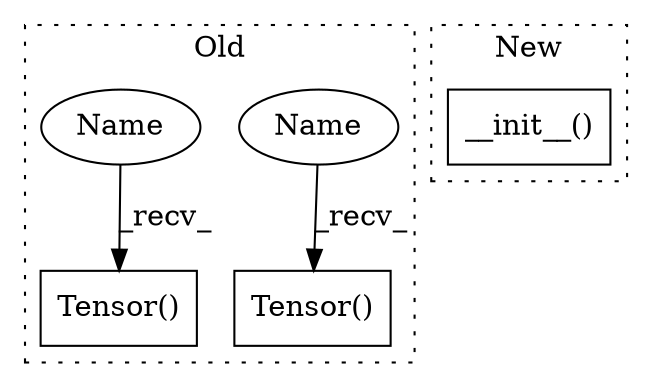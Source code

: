 digraph G {
subgraph cluster0 {
1 [label="Tensor()" a="75" s="6383,6441" l="30,18" shape="box"];
3 [label="Tensor()" a="75" s="6513,6538" l="13,1" shape="box"];
4 [label="Name" a="87" s="6513" l="5" shape="ellipse"];
5 [label="Name" a="87" s="6383" l="5" shape="ellipse"];
label = "Old";
style="dotted";
}
subgraph cluster1 {
2 [label="__init__()" a="75" s="5839" l="39" shape="box"];
label = "New";
style="dotted";
}
4 -> 3 [label="_recv_"];
5 -> 1 [label="_recv_"];
}